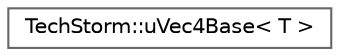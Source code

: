 digraph "Graphical Class Hierarchy"
{
 // LATEX_PDF_SIZE
  bgcolor="transparent";
  edge [fontname=Helvetica,fontsize=10,labelfontname=Helvetica,labelfontsize=10];
  node [fontname=Helvetica,fontsize=10,shape=box,height=0.2,width=0.4];
  rankdir="LR";
  Node0 [id="Node000000",label="TechStorm::uVec4Base\< T \>",height=0.2,width=0.4,color="grey40", fillcolor="white", style="filled",URL="$class_tech_storm_1_1u_vec4_base.html",tooltip=" "];
}
